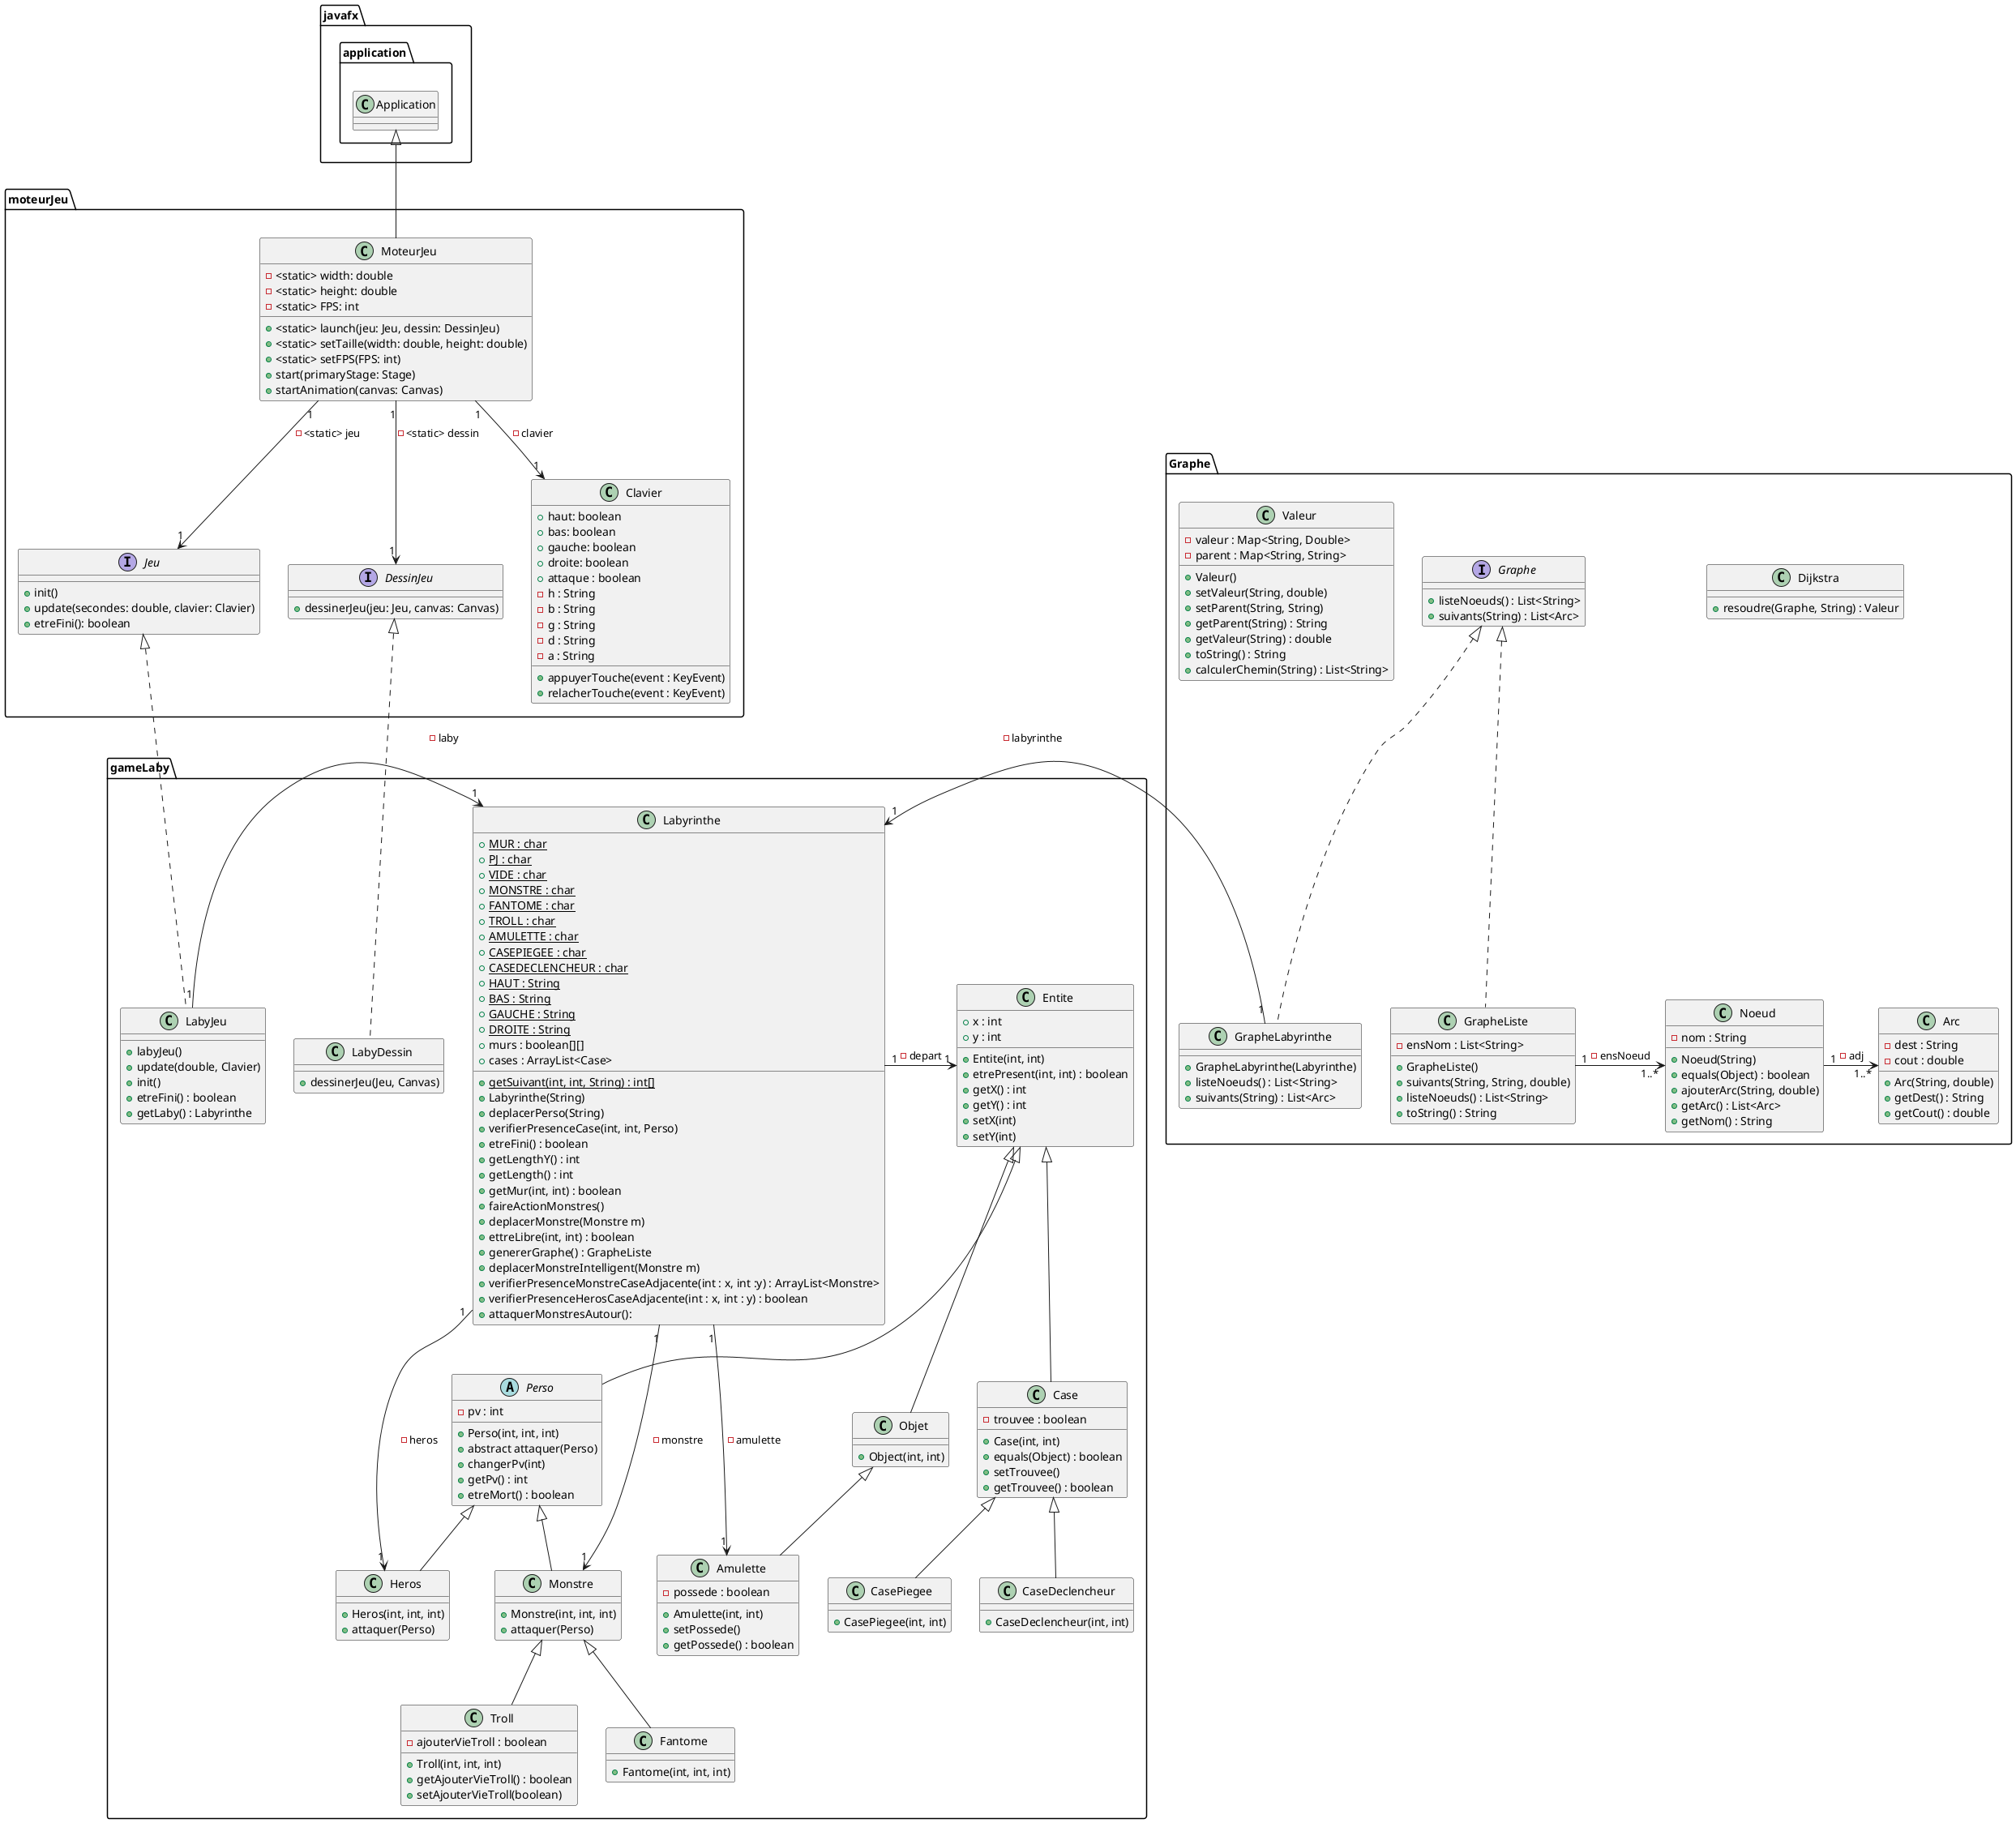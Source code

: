 @startuml

package javafx.application{
class Application{
}
}


package moteurJeu{

class MoteurJeu{
- <static> width: double
- <static> height: double
- <static> FPS: int
+ <static> launch(jeu: Jeu, dessin: DessinJeu)
+ <static> setTaille(width: double, height: double)
+ <static> setFPS(FPS: int)
+ start(primaryStage: Stage)
+ startAnimation(canvas: Canvas)
}

Application <|-- MoteurJeu



interface Jeu{
+ init()
+ update(secondes: double, clavier: Clavier)
+ etreFini(): boolean
}

MoteurJeu "1" --> "1" Jeu : - <static> jeu


interface DessinJeu{
+ dessinerJeu(jeu: Jeu, canvas: Canvas)
}

MoteurJeu "1" --> "1" DessinJeu : - <static> dessin

class Clavier{
+ haut: boolean
+ bas: boolean
+ gauche: boolean
+ droite: boolean
+ attaque : boolean
- h : String
- b : String
- g : String
- d : String
- a : String
+ appuyerTouche(event : KeyEvent)
+ relacherTouche(event : KeyEvent)
}

MoteurJeu "1" --> "1" Clavier : - clavier
}

package gameLaby{

class LabyJeu{
    + labyJeu()
    + update(double, Clavier)
    + init()
    + etreFini() : boolean
    + getLaby() : Labyrinthe
}
Jeu <|.. LabyJeu

class LabyDessin{
    + dessinerJeu(Jeu, Canvas)
}

class Labyrinthe{
    + {static} MUR : char
    + {static} PJ : char
    + {static} VIDE : char
    + {static} MONSTRE : char
    + {static} FANTOME : char
    + {static} TROLL : char
    + {static} AMULETTE : char
    + {static} CASEPIEGEE : char
    + {static} CASEDECLENCHEUR : char
    + {static} HAUT : String
    + {static} BAS : String
    + {static} GAUCHE : String
    + {static} DROITE : String
    + murs : boolean[][]
    + cases : ArrayList<Case>


    + {static} getSuivant(int, int, String) : int[]
    + Labyrinthe(String)
    + deplacerPerso(String)
    + verifierPresenceCase(int, int, Perso)
    + etreFini() : boolean
    + getLengthY() : int
    + getLength() : int
    + getMur(int, int) : boolean
    + faireActionMonstres()
    + deplacerMonstre(Monstre m)
    + ettreLibre(int, int) : boolean
    + genererGraphe() : GrapheListe
    + deplacerMonstreIntelligent(Monstre m)
    + verifierPresenceMonstreCaseAdjacente(int : x, int :y) : ArrayList<Monstre>
    + verifierPresenceHerosCaseAdjacente(int : x, int : y) : boolean
    + attaquerMonstresAutour():
}

class Entite{
    + x : int
    + y : int
    + Entite(int, int)
    + etrePresent(int, int) : boolean
    + getX() : int
    + getY() : int
    + setX(int)
    + setY(int)
}
abstract class Perso{
    - pv : int
    + Perso(int, int, int)
    + abstract attaquer(Perso)
    + changerPv(int)
    + getPv() : int
    + etreMort() : boolean
}

Entite <|-- Perso

class Monstre{
    + Monstre(int, int, int)
    + attaquer(Perso)
}

class Heros{
    + Heros(int, int, int)
    + attaquer(Perso)
}

class Case{
    - trouvee : boolean
    + Case(int, int)
    + equals(Object) : boolean
    + setTrouvee()
    + getTrouvee() : boolean
}
Entite <|-- Case

class CasePiegee{
    + CasePiegee(int, int)
}
Case <|-- CasePiegee

class CaseDeclencheur{
    + CaseDeclencheur(int, int)
}
Case <|-- CaseDeclencheur

class Objet{
    + Object(int, int)
}
Entite <|-- Objet

class Amulette{
    - possede : boolean
    + Amulette(int, int)
    + setPossede()
    + getPossede() : boolean
}

class Troll{
    - ajouterVieTroll : boolean
    + Troll(int, int, int)
    + getAjouterVieTroll() : boolean
    + setAjouterVieTroll(boolean)
}

class Fantome{
    + Fantome(int, int, int)
}

Objet <|-- Amulette


Labyrinthe "1" -> "1" Heros: - heros
Labyrinthe "1" -> "1" Monstre : - monstre
Labyrinthe "1" -> "1" Entite : - depart
Labyrinthe "1" -> "1" Amulette : - amulette
LabyJeu "1" -> "1" Labyrinthe : - laby

Perso <|-- Monstre
Perso <|-- Heros
DessinJeu <|.. LabyDessin

Monstre <|-- Fantome
Monstre <|-- Troll

}


package Graphe{

class Arc{
    - dest : String
    - cout : double
    + Arc(String, double)
    + getDest() : String
    + getCout() : double
}

class Dijkstra{
    + resoudre(Graphe, String) : Valeur
}

interface Graphe{
    + listeNoeuds() : List<String>
    + suivants(String) : List<Arc>
}

class GrapheLabyrinthe{
    + GrapheLabyrinthe(Labyrinthe)
    + listeNoeuds() : List<String>
    + suivants(String) : List<Arc>
}

class GrapheListe{
    - ensNom : List<String>
    + GrapheListe()
    + suivants(String, String, double)
    + listeNoeuds() : List<String>
    + toString() : String
}

class Noeud{
    - nom : String
    + Noeud(String)
    + equals(Object) : boolean
    + ajouterArc(String, double)
    + getArc() : List<Arc>
    + getNom() : String
}

class Valeur{
    - valeur : Map<String, Double>
    - parent : Map<String, String>
    + Valeur()
    + setValeur(String, double)
    + setParent(String, String)
    + getParent(String) : String
    + getValeur(String) : double
    + toString() : String
    + calculerChemin(String) : List<String>
}

GrapheLabyrinthe "1" -> "1" Labyrinthe : - labyrinthe
GrapheListe "1" -> "1..*" Noeud : - ensNoeud
Noeud "1" -> "1..*" Arc : - adj

Graphe <|.. GrapheLabyrinthe
Graphe <|.. GrapheListe

}


@enduml
